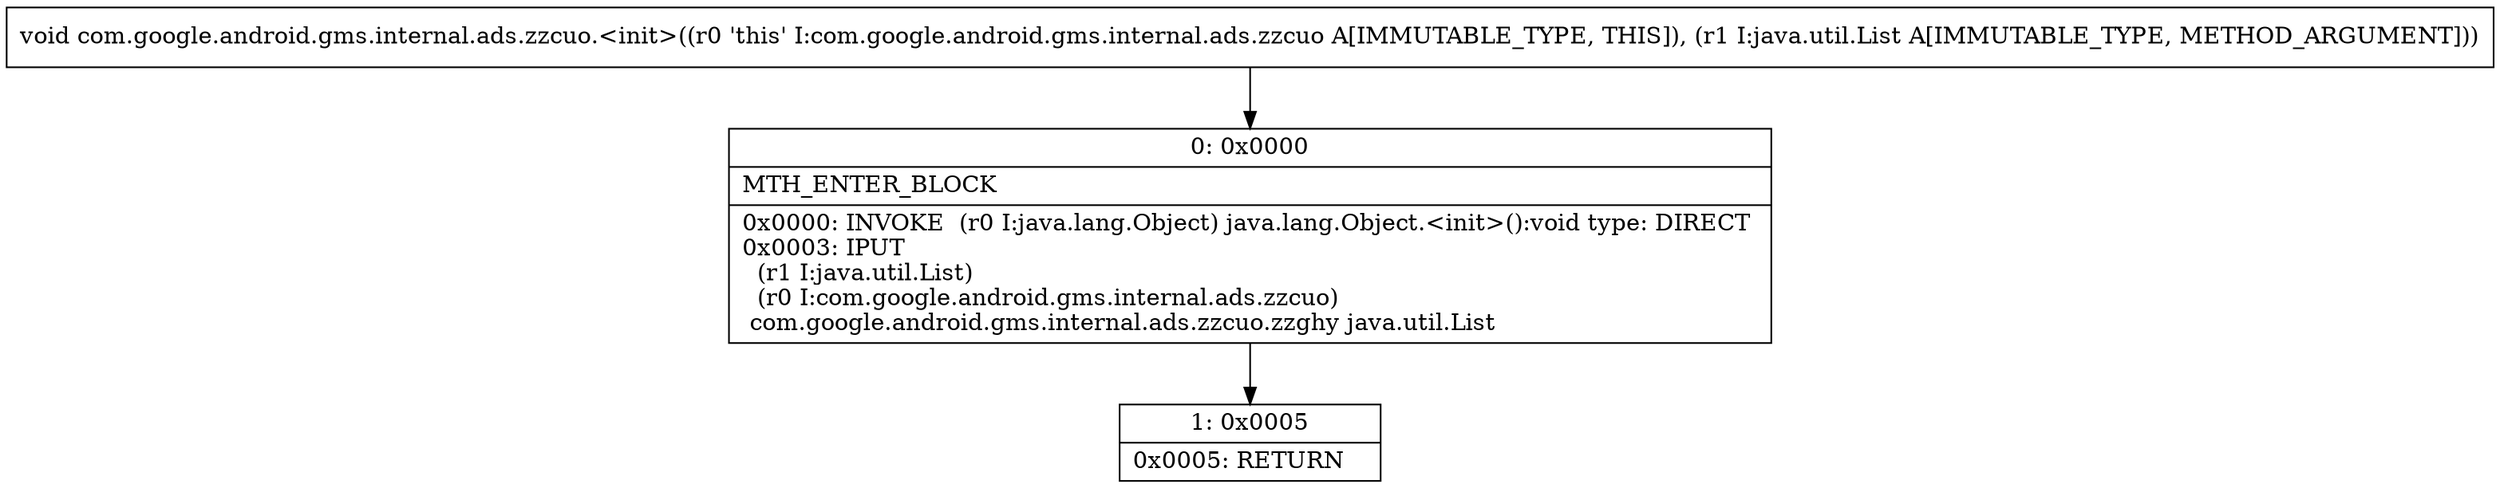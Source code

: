 digraph "CFG forcom.google.android.gms.internal.ads.zzcuo.\<init\>(Ljava\/util\/List;)V" {
Node_0 [shape=record,label="{0\:\ 0x0000|MTH_ENTER_BLOCK\l|0x0000: INVOKE  (r0 I:java.lang.Object) java.lang.Object.\<init\>():void type: DIRECT \l0x0003: IPUT  \l  (r1 I:java.util.List)\l  (r0 I:com.google.android.gms.internal.ads.zzcuo)\l com.google.android.gms.internal.ads.zzcuo.zzghy java.util.List \l}"];
Node_1 [shape=record,label="{1\:\ 0x0005|0x0005: RETURN   \l}"];
MethodNode[shape=record,label="{void com.google.android.gms.internal.ads.zzcuo.\<init\>((r0 'this' I:com.google.android.gms.internal.ads.zzcuo A[IMMUTABLE_TYPE, THIS]), (r1 I:java.util.List A[IMMUTABLE_TYPE, METHOD_ARGUMENT])) }"];
MethodNode -> Node_0;
Node_0 -> Node_1;
}

